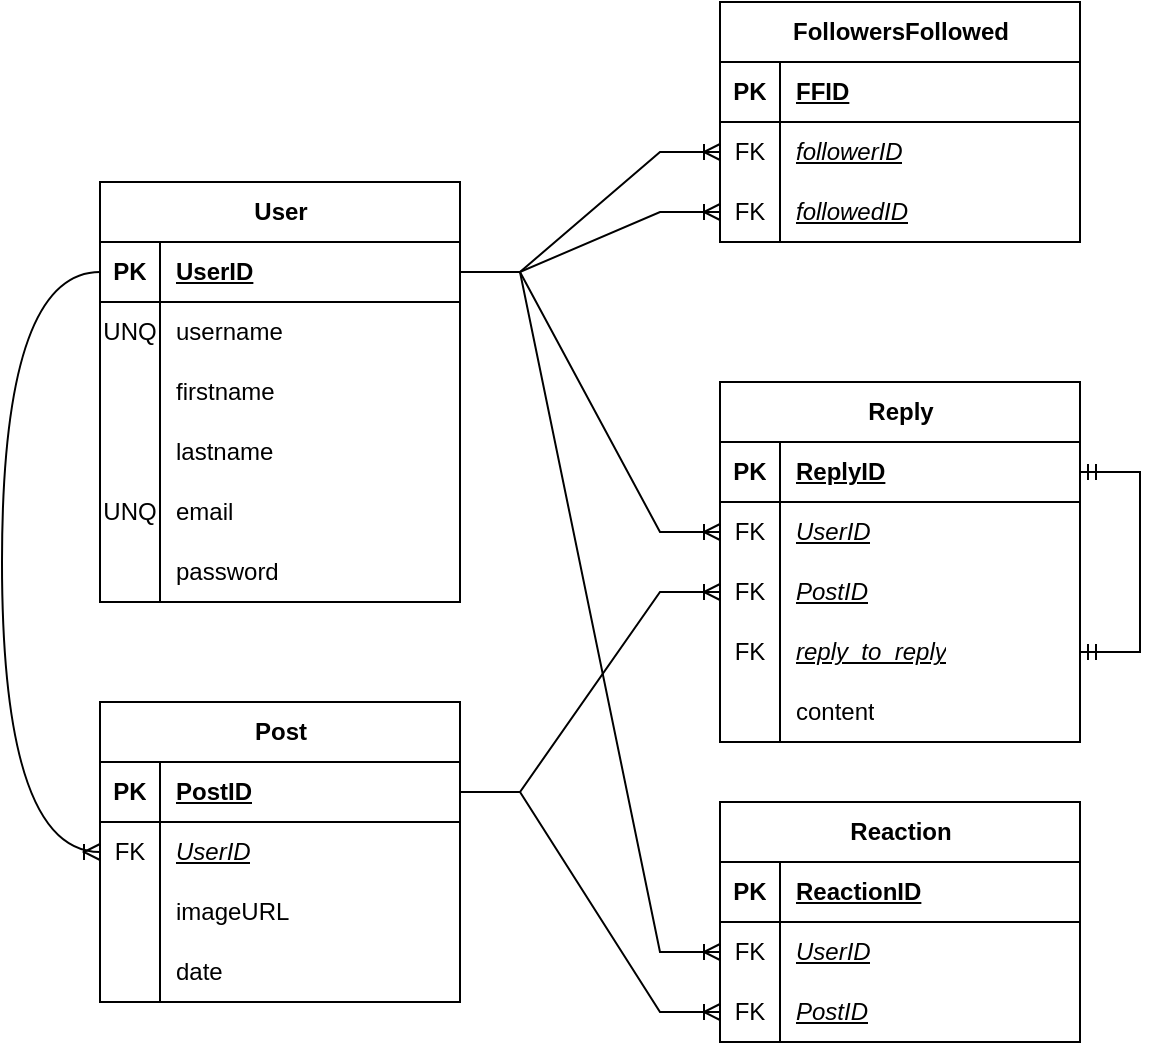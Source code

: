 <mxfile version="21.3.2" type="device">
  <diagram name="Pagina-1" id="8o9Vikc1KvdpfYTosgna">
    <mxGraphModel dx="1235" dy="646" grid="1" gridSize="10" guides="1" tooltips="1" connect="1" arrows="1" fold="1" page="1" pageScale="1" pageWidth="827" pageHeight="1169" math="0" shadow="0">
      <root>
        <mxCell id="0" />
        <mxCell id="1" parent="0" />
        <mxCell id="m_NTO1D1kkKOVjsOY4gv-1" value="User" style="shape=table;startSize=30;container=1;collapsible=1;childLayout=tableLayout;fixedRows=1;rowLines=0;fontStyle=1;align=center;resizeLast=1;html=1;" vertex="1" parent="1">
          <mxGeometry x="169" y="200" width="180" height="210" as="geometry" />
        </mxCell>
        <mxCell id="m_NTO1D1kkKOVjsOY4gv-2" value="" style="shape=tableRow;horizontal=0;startSize=0;swimlaneHead=0;swimlaneBody=0;fillColor=none;collapsible=0;dropTarget=0;points=[[0,0.5],[1,0.5]];portConstraint=eastwest;top=0;left=0;right=0;bottom=1;" vertex="1" parent="m_NTO1D1kkKOVjsOY4gv-1">
          <mxGeometry y="30" width="180" height="30" as="geometry" />
        </mxCell>
        <mxCell id="m_NTO1D1kkKOVjsOY4gv-3" value="PK" style="shape=partialRectangle;connectable=0;fillColor=none;top=0;left=0;bottom=0;right=0;fontStyle=1;overflow=hidden;whiteSpace=wrap;html=1;" vertex="1" parent="m_NTO1D1kkKOVjsOY4gv-2">
          <mxGeometry width="30" height="30" as="geometry">
            <mxRectangle width="30" height="30" as="alternateBounds" />
          </mxGeometry>
        </mxCell>
        <mxCell id="m_NTO1D1kkKOVjsOY4gv-4" value="UserID" style="shape=partialRectangle;connectable=0;fillColor=none;top=0;left=0;bottom=0;right=0;align=left;spacingLeft=6;fontStyle=5;overflow=hidden;whiteSpace=wrap;html=1;" vertex="1" parent="m_NTO1D1kkKOVjsOY4gv-2">
          <mxGeometry x="30" width="150" height="30" as="geometry">
            <mxRectangle width="150" height="30" as="alternateBounds" />
          </mxGeometry>
        </mxCell>
        <mxCell id="m_NTO1D1kkKOVjsOY4gv-5" value="" style="shape=tableRow;horizontal=0;startSize=0;swimlaneHead=0;swimlaneBody=0;fillColor=none;collapsible=0;dropTarget=0;points=[[0,0.5],[1,0.5]];portConstraint=eastwest;top=0;left=0;right=0;bottom=0;" vertex="1" parent="m_NTO1D1kkKOVjsOY4gv-1">
          <mxGeometry y="60" width="180" height="30" as="geometry" />
        </mxCell>
        <mxCell id="m_NTO1D1kkKOVjsOY4gv-6" value="UNQ" style="shape=partialRectangle;connectable=0;fillColor=none;top=0;left=0;bottom=0;right=0;editable=1;overflow=hidden;whiteSpace=wrap;html=1;" vertex="1" parent="m_NTO1D1kkKOVjsOY4gv-5">
          <mxGeometry width="30" height="30" as="geometry">
            <mxRectangle width="30" height="30" as="alternateBounds" />
          </mxGeometry>
        </mxCell>
        <mxCell id="m_NTO1D1kkKOVjsOY4gv-7" value="username" style="shape=partialRectangle;connectable=0;fillColor=none;top=0;left=0;bottom=0;right=0;align=left;spacingLeft=6;overflow=hidden;whiteSpace=wrap;html=1;" vertex="1" parent="m_NTO1D1kkKOVjsOY4gv-5">
          <mxGeometry x="30" width="150" height="30" as="geometry">
            <mxRectangle width="150" height="30" as="alternateBounds" />
          </mxGeometry>
        </mxCell>
        <mxCell id="m_NTO1D1kkKOVjsOY4gv-8" value="" style="shape=tableRow;horizontal=0;startSize=0;swimlaneHead=0;swimlaneBody=0;fillColor=none;collapsible=0;dropTarget=0;points=[[0,0.5],[1,0.5]];portConstraint=eastwest;top=0;left=0;right=0;bottom=0;" vertex="1" parent="m_NTO1D1kkKOVjsOY4gv-1">
          <mxGeometry y="90" width="180" height="30" as="geometry" />
        </mxCell>
        <mxCell id="m_NTO1D1kkKOVjsOY4gv-9" value="" style="shape=partialRectangle;connectable=0;fillColor=none;top=0;left=0;bottom=0;right=0;editable=1;overflow=hidden;whiteSpace=wrap;html=1;" vertex="1" parent="m_NTO1D1kkKOVjsOY4gv-8">
          <mxGeometry width="30" height="30" as="geometry">
            <mxRectangle width="30" height="30" as="alternateBounds" />
          </mxGeometry>
        </mxCell>
        <mxCell id="m_NTO1D1kkKOVjsOY4gv-10" value="firstname" style="shape=partialRectangle;connectable=0;fillColor=none;top=0;left=0;bottom=0;right=0;align=left;spacingLeft=6;overflow=hidden;whiteSpace=wrap;html=1;" vertex="1" parent="m_NTO1D1kkKOVjsOY4gv-8">
          <mxGeometry x="30" width="150" height="30" as="geometry">
            <mxRectangle width="150" height="30" as="alternateBounds" />
          </mxGeometry>
        </mxCell>
        <mxCell id="m_NTO1D1kkKOVjsOY4gv-11" value="" style="shape=tableRow;horizontal=0;startSize=0;swimlaneHead=0;swimlaneBody=0;fillColor=none;collapsible=0;dropTarget=0;points=[[0,0.5],[1,0.5]];portConstraint=eastwest;top=0;left=0;right=0;bottom=0;" vertex="1" parent="m_NTO1D1kkKOVjsOY4gv-1">
          <mxGeometry y="120" width="180" height="30" as="geometry" />
        </mxCell>
        <mxCell id="m_NTO1D1kkKOVjsOY4gv-12" value="" style="shape=partialRectangle;connectable=0;fillColor=none;top=0;left=0;bottom=0;right=0;editable=1;overflow=hidden;whiteSpace=wrap;html=1;" vertex="1" parent="m_NTO1D1kkKOVjsOY4gv-11">
          <mxGeometry width="30" height="30" as="geometry">
            <mxRectangle width="30" height="30" as="alternateBounds" />
          </mxGeometry>
        </mxCell>
        <mxCell id="m_NTO1D1kkKOVjsOY4gv-13" value="lastname" style="shape=partialRectangle;connectable=0;fillColor=none;top=0;left=0;bottom=0;right=0;align=left;spacingLeft=6;overflow=hidden;whiteSpace=wrap;html=1;" vertex="1" parent="m_NTO1D1kkKOVjsOY4gv-11">
          <mxGeometry x="30" width="150" height="30" as="geometry">
            <mxRectangle width="150" height="30" as="alternateBounds" />
          </mxGeometry>
        </mxCell>
        <mxCell id="m_NTO1D1kkKOVjsOY4gv-15" value="" style="shape=tableRow;horizontal=0;startSize=0;swimlaneHead=0;swimlaneBody=0;fillColor=none;collapsible=0;dropTarget=0;points=[[0,0.5],[1,0.5]];portConstraint=eastwest;top=0;left=0;right=0;bottom=0;" vertex="1" parent="m_NTO1D1kkKOVjsOY4gv-1">
          <mxGeometry y="150" width="180" height="30" as="geometry" />
        </mxCell>
        <mxCell id="m_NTO1D1kkKOVjsOY4gv-16" value="UNQ" style="shape=partialRectangle;connectable=0;fillColor=none;top=0;left=0;bottom=0;right=0;editable=1;overflow=hidden;whiteSpace=wrap;html=1;" vertex="1" parent="m_NTO1D1kkKOVjsOY4gv-15">
          <mxGeometry width="30" height="30" as="geometry">
            <mxRectangle width="30" height="30" as="alternateBounds" />
          </mxGeometry>
        </mxCell>
        <mxCell id="m_NTO1D1kkKOVjsOY4gv-17" value="email" style="shape=partialRectangle;connectable=0;fillColor=none;top=0;left=0;bottom=0;right=0;align=left;spacingLeft=6;overflow=hidden;whiteSpace=wrap;html=1;" vertex="1" parent="m_NTO1D1kkKOVjsOY4gv-15">
          <mxGeometry x="30" width="150" height="30" as="geometry">
            <mxRectangle width="150" height="30" as="alternateBounds" />
          </mxGeometry>
        </mxCell>
        <mxCell id="m_NTO1D1kkKOVjsOY4gv-18" value="" style="shape=tableRow;horizontal=0;startSize=0;swimlaneHead=0;swimlaneBody=0;fillColor=none;collapsible=0;dropTarget=0;points=[[0,0.5],[1,0.5]];portConstraint=eastwest;top=0;left=0;right=0;bottom=0;" vertex="1" parent="m_NTO1D1kkKOVjsOY4gv-1">
          <mxGeometry y="180" width="180" height="30" as="geometry" />
        </mxCell>
        <mxCell id="m_NTO1D1kkKOVjsOY4gv-19" value="" style="shape=partialRectangle;connectable=0;fillColor=none;top=0;left=0;bottom=0;right=0;editable=1;overflow=hidden;whiteSpace=wrap;html=1;" vertex="1" parent="m_NTO1D1kkKOVjsOY4gv-18">
          <mxGeometry width="30" height="30" as="geometry">
            <mxRectangle width="30" height="30" as="alternateBounds" />
          </mxGeometry>
        </mxCell>
        <mxCell id="m_NTO1D1kkKOVjsOY4gv-20" value="password" style="shape=partialRectangle;connectable=0;fillColor=none;top=0;left=0;bottom=0;right=0;align=left;spacingLeft=6;overflow=hidden;whiteSpace=wrap;html=1;" vertex="1" parent="m_NTO1D1kkKOVjsOY4gv-18">
          <mxGeometry x="30" width="150" height="30" as="geometry">
            <mxRectangle width="150" height="30" as="alternateBounds" />
          </mxGeometry>
        </mxCell>
        <mxCell id="m_NTO1D1kkKOVjsOY4gv-27" value="Post" style="shape=table;startSize=30;container=1;collapsible=1;childLayout=tableLayout;fixedRows=1;rowLines=0;fontStyle=1;align=center;resizeLast=1;html=1;" vertex="1" parent="1">
          <mxGeometry x="169" y="460" width="180" height="150" as="geometry" />
        </mxCell>
        <mxCell id="m_NTO1D1kkKOVjsOY4gv-28" value="" style="shape=tableRow;horizontal=0;startSize=0;swimlaneHead=0;swimlaneBody=0;fillColor=none;collapsible=0;dropTarget=0;points=[[0,0.5],[1,0.5]];portConstraint=eastwest;top=0;left=0;right=0;bottom=1;" vertex="1" parent="m_NTO1D1kkKOVjsOY4gv-27">
          <mxGeometry y="30" width="180" height="30" as="geometry" />
        </mxCell>
        <mxCell id="m_NTO1D1kkKOVjsOY4gv-29" value="PK" style="shape=partialRectangle;connectable=0;fillColor=none;top=0;left=0;bottom=0;right=0;fontStyle=1;overflow=hidden;whiteSpace=wrap;html=1;" vertex="1" parent="m_NTO1D1kkKOVjsOY4gv-28">
          <mxGeometry width="30" height="30" as="geometry">
            <mxRectangle width="30" height="30" as="alternateBounds" />
          </mxGeometry>
        </mxCell>
        <mxCell id="m_NTO1D1kkKOVjsOY4gv-30" value="PostID" style="shape=partialRectangle;connectable=0;fillColor=none;top=0;left=0;bottom=0;right=0;align=left;spacingLeft=6;fontStyle=5;overflow=hidden;whiteSpace=wrap;html=1;" vertex="1" parent="m_NTO1D1kkKOVjsOY4gv-28">
          <mxGeometry x="30" width="150" height="30" as="geometry">
            <mxRectangle width="150" height="30" as="alternateBounds" />
          </mxGeometry>
        </mxCell>
        <mxCell id="m_NTO1D1kkKOVjsOY4gv-31" value="" style="shape=tableRow;horizontal=0;startSize=0;swimlaneHead=0;swimlaneBody=0;fillColor=none;collapsible=0;dropTarget=0;points=[[0,0.5],[1,0.5]];portConstraint=eastwest;top=0;left=0;right=0;bottom=0;" vertex="1" parent="m_NTO1D1kkKOVjsOY4gv-27">
          <mxGeometry y="60" width="180" height="30" as="geometry" />
        </mxCell>
        <mxCell id="m_NTO1D1kkKOVjsOY4gv-32" value="FK" style="shape=partialRectangle;connectable=0;fillColor=none;top=0;left=0;bottom=0;right=0;editable=1;overflow=hidden;whiteSpace=wrap;html=1;" vertex="1" parent="m_NTO1D1kkKOVjsOY4gv-31">
          <mxGeometry width="30" height="30" as="geometry">
            <mxRectangle width="30" height="30" as="alternateBounds" />
          </mxGeometry>
        </mxCell>
        <mxCell id="m_NTO1D1kkKOVjsOY4gv-33" value="&lt;i&gt;&lt;u&gt;UserID&lt;/u&gt;&lt;/i&gt;" style="shape=partialRectangle;connectable=0;fillColor=none;top=0;left=0;bottom=0;right=0;align=left;spacingLeft=6;overflow=hidden;whiteSpace=wrap;html=1;" vertex="1" parent="m_NTO1D1kkKOVjsOY4gv-31">
          <mxGeometry x="30" width="150" height="30" as="geometry">
            <mxRectangle width="150" height="30" as="alternateBounds" />
          </mxGeometry>
        </mxCell>
        <mxCell id="m_NTO1D1kkKOVjsOY4gv-34" value="" style="shape=tableRow;horizontal=0;startSize=0;swimlaneHead=0;swimlaneBody=0;fillColor=none;collapsible=0;dropTarget=0;points=[[0,0.5],[1,0.5]];portConstraint=eastwest;top=0;left=0;right=0;bottom=0;" vertex="1" parent="m_NTO1D1kkKOVjsOY4gv-27">
          <mxGeometry y="90" width="180" height="30" as="geometry" />
        </mxCell>
        <mxCell id="m_NTO1D1kkKOVjsOY4gv-35" value="" style="shape=partialRectangle;connectable=0;fillColor=none;top=0;left=0;bottom=0;right=0;editable=1;overflow=hidden;whiteSpace=wrap;html=1;" vertex="1" parent="m_NTO1D1kkKOVjsOY4gv-34">
          <mxGeometry width="30" height="30" as="geometry">
            <mxRectangle width="30" height="30" as="alternateBounds" />
          </mxGeometry>
        </mxCell>
        <mxCell id="m_NTO1D1kkKOVjsOY4gv-36" value="imageURL" style="shape=partialRectangle;connectable=0;fillColor=none;top=0;left=0;bottom=0;right=0;align=left;spacingLeft=6;overflow=hidden;whiteSpace=wrap;html=1;" vertex="1" parent="m_NTO1D1kkKOVjsOY4gv-34">
          <mxGeometry x="30" width="150" height="30" as="geometry">
            <mxRectangle width="150" height="30" as="alternateBounds" />
          </mxGeometry>
        </mxCell>
        <mxCell id="m_NTO1D1kkKOVjsOY4gv-37" value="" style="shape=tableRow;horizontal=0;startSize=0;swimlaneHead=0;swimlaneBody=0;fillColor=none;collapsible=0;dropTarget=0;points=[[0,0.5],[1,0.5]];portConstraint=eastwest;top=0;left=0;right=0;bottom=0;" vertex="1" parent="m_NTO1D1kkKOVjsOY4gv-27">
          <mxGeometry y="120" width="180" height="30" as="geometry" />
        </mxCell>
        <mxCell id="m_NTO1D1kkKOVjsOY4gv-38" value="" style="shape=partialRectangle;connectable=0;fillColor=none;top=0;left=0;bottom=0;right=0;editable=1;overflow=hidden;whiteSpace=wrap;html=1;" vertex="1" parent="m_NTO1D1kkKOVjsOY4gv-37">
          <mxGeometry width="30" height="30" as="geometry">
            <mxRectangle width="30" height="30" as="alternateBounds" />
          </mxGeometry>
        </mxCell>
        <mxCell id="m_NTO1D1kkKOVjsOY4gv-39" value="date" style="shape=partialRectangle;connectable=0;fillColor=none;top=0;left=0;bottom=0;right=0;align=left;spacingLeft=6;overflow=hidden;whiteSpace=wrap;html=1;" vertex="1" parent="m_NTO1D1kkKOVjsOY4gv-37">
          <mxGeometry x="30" width="150" height="30" as="geometry">
            <mxRectangle width="150" height="30" as="alternateBounds" />
          </mxGeometry>
        </mxCell>
        <mxCell id="m_NTO1D1kkKOVjsOY4gv-46" value="Reaction" style="shape=table;startSize=30;container=1;collapsible=1;childLayout=tableLayout;fixedRows=1;rowLines=0;fontStyle=1;align=center;resizeLast=1;html=1;" vertex="1" parent="1">
          <mxGeometry x="479" y="510" width="180" height="120" as="geometry" />
        </mxCell>
        <mxCell id="m_NTO1D1kkKOVjsOY4gv-47" value="" style="shape=tableRow;horizontal=0;startSize=0;swimlaneHead=0;swimlaneBody=0;fillColor=none;collapsible=0;dropTarget=0;points=[[0,0.5],[1,0.5]];portConstraint=eastwest;top=0;left=0;right=0;bottom=1;" vertex="1" parent="m_NTO1D1kkKOVjsOY4gv-46">
          <mxGeometry y="30" width="180" height="30" as="geometry" />
        </mxCell>
        <mxCell id="m_NTO1D1kkKOVjsOY4gv-48" value="PK" style="shape=partialRectangle;connectable=0;fillColor=none;top=0;left=0;bottom=0;right=0;fontStyle=1;overflow=hidden;whiteSpace=wrap;html=1;" vertex="1" parent="m_NTO1D1kkKOVjsOY4gv-47">
          <mxGeometry width="30" height="30" as="geometry">
            <mxRectangle width="30" height="30" as="alternateBounds" />
          </mxGeometry>
        </mxCell>
        <mxCell id="m_NTO1D1kkKOVjsOY4gv-49" value="ReactionID" style="shape=partialRectangle;connectable=0;fillColor=none;top=0;left=0;bottom=0;right=0;align=left;spacingLeft=6;fontStyle=5;overflow=hidden;whiteSpace=wrap;html=1;" vertex="1" parent="m_NTO1D1kkKOVjsOY4gv-47">
          <mxGeometry x="30" width="150" height="30" as="geometry">
            <mxRectangle width="150" height="30" as="alternateBounds" />
          </mxGeometry>
        </mxCell>
        <mxCell id="m_NTO1D1kkKOVjsOY4gv-50" value="" style="shape=tableRow;horizontal=0;startSize=0;swimlaneHead=0;swimlaneBody=0;fillColor=none;collapsible=0;dropTarget=0;points=[[0,0.5],[1,0.5]];portConstraint=eastwest;top=0;left=0;right=0;bottom=0;" vertex="1" parent="m_NTO1D1kkKOVjsOY4gv-46">
          <mxGeometry y="60" width="180" height="30" as="geometry" />
        </mxCell>
        <mxCell id="m_NTO1D1kkKOVjsOY4gv-51" value="FK" style="shape=partialRectangle;connectable=0;fillColor=none;top=0;left=0;bottom=0;right=0;editable=1;overflow=hidden;whiteSpace=wrap;html=1;" vertex="1" parent="m_NTO1D1kkKOVjsOY4gv-50">
          <mxGeometry width="30" height="30" as="geometry">
            <mxRectangle width="30" height="30" as="alternateBounds" />
          </mxGeometry>
        </mxCell>
        <mxCell id="m_NTO1D1kkKOVjsOY4gv-52" value="&lt;i&gt;&lt;u&gt;UserID&lt;/u&gt;&lt;/i&gt;" style="shape=partialRectangle;connectable=0;fillColor=none;top=0;left=0;bottom=0;right=0;align=left;spacingLeft=6;overflow=hidden;whiteSpace=wrap;html=1;" vertex="1" parent="m_NTO1D1kkKOVjsOY4gv-50">
          <mxGeometry x="30" width="150" height="30" as="geometry">
            <mxRectangle width="150" height="30" as="alternateBounds" />
          </mxGeometry>
        </mxCell>
        <mxCell id="m_NTO1D1kkKOVjsOY4gv-56" value="" style="shape=tableRow;horizontal=0;startSize=0;swimlaneHead=0;swimlaneBody=0;fillColor=none;collapsible=0;dropTarget=0;points=[[0,0.5],[1,0.5]];portConstraint=eastwest;top=0;left=0;right=0;bottom=0;" vertex="1" parent="m_NTO1D1kkKOVjsOY4gv-46">
          <mxGeometry y="90" width="180" height="30" as="geometry" />
        </mxCell>
        <mxCell id="m_NTO1D1kkKOVjsOY4gv-57" value="FK" style="shape=partialRectangle;connectable=0;fillColor=none;top=0;left=0;bottom=0;right=0;editable=1;overflow=hidden;whiteSpace=wrap;html=1;" vertex="1" parent="m_NTO1D1kkKOVjsOY4gv-56">
          <mxGeometry width="30" height="30" as="geometry">
            <mxRectangle width="30" height="30" as="alternateBounds" />
          </mxGeometry>
        </mxCell>
        <mxCell id="m_NTO1D1kkKOVjsOY4gv-58" value="&lt;i&gt;&lt;u&gt;PostID&lt;/u&gt;&lt;/i&gt;" style="shape=partialRectangle;connectable=0;fillColor=none;top=0;left=0;bottom=0;right=0;align=left;spacingLeft=6;overflow=hidden;whiteSpace=wrap;html=1;" vertex="1" parent="m_NTO1D1kkKOVjsOY4gv-56">
          <mxGeometry x="30" width="150" height="30" as="geometry">
            <mxRectangle width="150" height="30" as="alternateBounds" />
          </mxGeometry>
        </mxCell>
        <mxCell id="m_NTO1D1kkKOVjsOY4gv-73" value="Reply" style="shape=table;startSize=30;container=1;collapsible=1;childLayout=tableLayout;fixedRows=1;rowLines=0;fontStyle=1;align=center;resizeLast=1;html=1;" vertex="1" parent="1">
          <mxGeometry x="479" y="300" width="180" height="180" as="geometry" />
        </mxCell>
        <mxCell id="m_NTO1D1kkKOVjsOY4gv-74" value="" style="shape=tableRow;horizontal=0;startSize=0;swimlaneHead=0;swimlaneBody=0;fillColor=none;collapsible=0;dropTarget=0;points=[[0,0.5],[1,0.5]];portConstraint=eastwest;top=0;left=0;right=0;bottom=1;" vertex="1" parent="m_NTO1D1kkKOVjsOY4gv-73">
          <mxGeometry y="30" width="180" height="30" as="geometry" />
        </mxCell>
        <mxCell id="m_NTO1D1kkKOVjsOY4gv-75" value="PK" style="shape=partialRectangle;connectable=0;fillColor=none;top=0;left=0;bottom=0;right=0;fontStyle=1;overflow=hidden;whiteSpace=wrap;html=1;" vertex="1" parent="m_NTO1D1kkKOVjsOY4gv-74">
          <mxGeometry width="30" height="30" as="geometry">
            <mxRectangle width="30" height="30" as="alternateBounds" />
          </mxGeometry>
        </mxCell>
        <mxCell id="m_NTO1D1kkKOVjsOY4gv-76" value="ReplyID" style="shape=partialRectangle;connectable=0;fillColor=none;top=0;left=0;bottom=0;right=0;align=left;spacingLeft=6;fontStyle=5;overflow=hidden;whiteSpace=wrap;html=1;" vertex="1" parent="m_NTO1D1kkKOVjsOY4gv-74">
          <mxGeometry x="30" width="150" height="30" as="geometry">
            <mxRectangle width="150" height="30" as="alternateBounds" />
          </mxGeometry>
        </mxCell>
        <mxCell id="m_NTO1D1kkKOVjsOY4gv-77" value="" style="shape=tableRow;horizontal=0;startSize=0;swimlaneHead=0;swimlaneBody=0;fillColor=none;collapsible=0;dropTarget=0;points=[[0,0.5],[1,0.5]];portConstraint=eastwest;top=0;left=0;right=0;bottom=0;" vertex="1" parent="m_NTO1D1kkKOVjsOY4gv-73">
          <mxGeometry y="60" width="180" height="30" as="geometry" />
        </mxCell>
        <mxCell id="m_NTO1D1kkKOVjsOY4gv-78" value="FK" style="shape=partialRectangle;connectable=0;fillColor=none;top=0;left=0;bottom=0;right=0;editable=1;overflow=hidden;whiteSpace=wrap;html=1;" vertex="1" parent="m_NTO1D1kkKOVjsOY4gv-77">
          <mxGeometry width="30" height="30" as="geometry">
            <mxRectangle width="30" height="30" as="alternateBounds" />
          </mxGeometry>
        </mxCell>
        <mxCell id="m_NTO1D1kkKOVjsOY4gv-79" value="&lt;i&gt;&lt;u&gt;UserID&lt;/u&gt;&lt;/i&gt;" style="shape=partialRectangle;connectable=0;fillColor=none;top=0;left=0;bottom=0;right=0;align=left;spacingLeft=6;overflow=hidden;whiteSpace=wrap;html=1;" vertex="1" parent="m_NTO1D1kkKOVjsOY4gv-77">
          <mxGeometry x="30" width="150" height="30" as="geometry">
            <mxRectangle width="150" height="30" as="alternateBounds" />
          </mxGeometry>
        </mxCell>
        <mxCell id="m_NTO1D1kkKOVjsOY4gv-80" value="" style="shape=tableRow;horizontal=0;startSize=0;swimlaneHead=0;swimlaneBody=0;fillColor=none;collapsible=0;dropTarget=0;points=[[0,0.5],[1,0.5]];portConstraint=eastwest;top=0;left=0;right=0;bottom=0;" vertex="1" parent="m_NTO1D1kkKOVjsOY4gv-73">
          <mxGeometry y="90" width="180" height="30" as="geometry" />
        </mxCell>
        <mxCell id="m_NTO1D1kkKOVjsOY4gv-81" value="FK" style="shape=partialRectangle;connectable=0;fillColor=none;top=0;left=0;bottom=0;right=0;editable=1;overflow=hidden;whiteSpace=wrap;html=1;" vertex="1" parent="m_NTO1D1kkKOVjsOY4gv-80">
          <mxGeometry width="30" height="30" as="geometry">
            <mxRectangle width="30" height="30" as="alternateBounds" />
          </mxGeometry>
        </mxCell>
        <mxCell id="m_NTO1D1kkKOVjsOY4gv-82" value="&lt;i&gt;&lt;u&gt;PostID&lt;/u&gt;&lt;/i&gt;" style="shape=partialRectangle;connectable=0;fillColor=none;top=0;left=0;bottom=0;right=0;align=left;spacingLeft=6;overflow=hidden;whiteSpace=wrap;html=1;" vertex="1" parent="m_NTO1D1kkKOVjsOY4gv-80">
          <mxGeometry x="30" width="150" height="30" as="geometry">
            <mxRectangle width="150" height="30" as="alternateBounds" />
          </mxGeometry>
        </mxCell>
        <mxCell id="m_NTO1D1kkKOVjsOY4gv-83" value="" style="shape=tableRow;horizontal=0;startSize=0;swimlaneHead=0;swimlaneBody=0;fillColor=none;collapsible=0;dropTarget=0;points=[[0,0.5],[1,0.5]];portConstraint=eastwest;top=0;left=0;right=0;bottom=0;" vertex="1" parent="m_NTO1D1kkKOVjsOY4gv-73">
          <mxGeometry y="120" width="180" height="30" as="geometry" />
        </mxCell>
        <mxCell id="m_NTO1D1kkKOVjsOY4gv-84" value="FK" style="shape=partialRectangle;connectable=0;fillColor=none;top=0;left=0;bottom=0;right=0;editable=1;overflow=hidden;whiteSpace=wrap;html=1;" vertex="1" parent="m_NTO1D1kkKOVjsOY4gv-83">
          <mxGeometry width="30" height="30" as="geometry">
            <mxRectangle width="30" height="30" as="alternateBounds" />
          </mxGeometry>
        </mxCell>
        <mxCell id="m_NTO1D1kkKOVjsOY4gv-85" value="&lt;i&gt;&lt;u&gt;reply_to_reply&lt;/u&gt;&lt;/i&gt;" style="shape=partialRectangle;connectable=0;fillColor=none;top=0;left=0;bottom=0;right=0;align=left;spacingLeft=6;overflow=hidden;whiteSpace=wrap;html=1;" vertex="1" parent="m_NTO1D1kkKOVjsOY4gv-83">
          <mxGeometry x="30" width="150" height="30" as="geometry">
            <mxRectangle width="150" height="30" as="alternateBounds" />
          </mxGeometry>
        </mxCell>
        <mxCell id="m_NTO1D1kkKOVjsOY4gv-91" value="" style="shape=tableRow;horizontal=0;startSize=0;swimlaneHead=0;swimlaneBody=0;fillColor=none;collapsible=0;dropTarget=0;points=[[0,0.5],[1,0.5]];portConstraint=eastwest;top=0;left=0;right=0;bottom=0;" vertex="1" parent="m_NTO1D1kkKOVjsOY4gv-73">
          <mxGeometry y="150" width="180" height="30" as="geometry" />
        </mxCell>
        <mxCell id="m_NTO1D1kkKOVjsOY4gv-92" value="" style="shape=partialRectangle;connectable=0;fillColor=none;top=0;left=0;bottom=0;right=0;editable=1;overflow=hidden;whiteSpace=wrap;html=1;" vertex="1" parent="m_NTO1D1kkKOVjsOY4gv-91">
          <mxGeometry width="30" height="30" as="geometry">
            <mxRectangle width="30" height="30" as="alternateBounds" />
          </mxGeometry>
        </mxCell>
        <mxCell id="m_NTO1D1kkKOVjsOY4gv-93" value="content" style="shape=partialRectangle;connectable=0;fillColor=none;top=0;left=0;bottom=0;right=0;align=left;spacingLeft=6;overflow=hidden;whiteSpace=wrap;html=1;" vertex="1" parent="m_NTO1D1kkKOVjsOY4gv-91">
          <mxGeometry x="30" width="150" height="30" as="geometry">
            <mxRectangle width="150" height="30" as="alternateBounds" />
          </mxGeometry>
        </mxCell>
        <mxCell id="m_NTO1D1kkKOVjsOY4gv-94" value="" style="edgeStyle=entityRelationEdgeStyle;fontSize=12;html=1;endArrow=ERmandOne;startArrow=ERmandOne;rounded=0;entryX=1;entryY=0.5;entryDx=0;entryDy=0;exitX=1;exitY=0.5;exitDx=0;exitDy=0;" edge="1" parent="m_NTO1D1kkKOVjsOY4gv-73" source="m_NTO1D1kkKOVjsOY4gv-83" target="m_NTO1D1kkKOVjsOY4gv-74">
          <mxGeometry width="100" height="100" relative="1" as="geometry">
            <mxPoint x="200" y="360" as="sourcePoint" />
            <mxPoint x="300" y="260" as="targetPoint" />
          </mxGeometry>
        </mxCell>
        <mxCell id="m_NTO1D1kkKOVjsOY4gv-90" value="" style="edgeStyle=entityRelationEdgeStyle;fontSize=12;html=1;endArrow=ERoneToMany;rounded=0;entryX=0;entryY=0.5;entryDx=0;entryDy=0;" edge="1" parent="1" source="m_NTO1D1kkKOVjsOY4gv-2" target="m_NTO1D1kkKOVjsOY4gv-77">
          <mxGeometry width="100" height="100" relative="1" as="geometry">
            <mxPoint x="519" y="410" as="sourcePoint" />
            <mxPoint x="419" y="510" as="targetPoint" />
          </mxGeometry>
        </mxCell>
        <mxCell id="m_NTO1D1kkKOVjsOY4gv-97" value="" style="edgeStyle=entityRelationEdgeStyle;fontSize=12;html=1;endArrow=ERoneToMany;rounded=0;entryX=0;entryY=0.5;entryDx=0;entryDy=0;exitX=1;exitY=0.5;exitDx=0;exitDy=0;" edge="1" parent="1" source="m_NTO1D1kkKOVjsOY4gv-28" target="m_NTO1D1kkKOVjsOY4gv-80">
          <mxGeometry width="100" height="100" relative="1" as="geometry">
            <mxPoint x="429" y="450" as="sourcePoint" />
            <mxPoint x="459" y="650" as="targetPoint" />
          </mxGeometry>
        </mxCell>
        <mxCell id="m_NTO1D1kkKOVjsOY4gv-99" value="" style="edgeStyle=entityRelationEdgeStyle;fontSize=12;html=1;endArrow=ERoneToMany;rounded=0;entryX=0;entryY=0.5;entryDx=0;entryDy=0;exitX=1;exitY=0.5;exitDx=0;exitDy=0;" edge="1" parent="1" source="m_NTO1D1kkKOVjsOY4gv-28" target="m_NTO1D1kkKOVjsOY4gv-56">
          <mxGeometry width="100" height="100" relative="1" as="geometry">
            <mxPoint x="339" y="650" as="sourcePoint" />
            <mxPoint x="469" y="550" as="targetPoint" />
          </mxGeometry>
        </mxCell>
        <mxCell id="m_NTO1D1kkKOVjsOY4gv-100" value="" style="edgeStyle=entityRelationEdgeStyle;fontSize=12;html=1;endArrow=ERoneToMany;rounded=0;entryX=0;entryY=0.5;entryDx=0;entryDy=0;exitX=1;exitY=0.5;exitDx=0;exitDy=0;" edge="1" parent="1" source="m_NTO1D1kkKOVjsOY4gv-2" target="m_NTO1D1kkKOVjsOY4gv-50">
          <mxGeometry width="100" height="100" relative="1" as="geometry">
            <mxPoint x="339" y="400" as="sourcePoint" />
            <mxPoint x="469" y="530" as="targetPoint" />
          </mxGeometry>
        </mxCell>
        <mxCell id="m_NTO1D1kkKOVjsOY4gv-102" value="" style="edgeStyle=orthogonalEdgeStyle;fontSize=12;html=1;endArrow=ERoneToMany;rounded=0;curved=1;exitX=0;exitY=0.5;exitDx=0;exitDy=0;entryX=0;entryY=0.5;entryDx=0;entryDy=0;" edge="1" parent="1" source="m_NTO1D1kkKOVjsOY4gv-2" target="m_NTO1D1kkKOVjsOY4gv-31">
          <mxGeometry width="100" height="100" relative="1" as="geometry">
            <mxPoint x="109" y="340" as="sourcePoint" />
            <mxPoint x="119" y="520" as="targetPoint" />
            <Array as="points">
              <mxPoint x="120" y="245" />
              <mxPoint x="120" y="535" />
            </Array>
          </mxGeometry>
        </mxCell>
        <mxCell id="m_NTO1D1kkKOVjsOY4gv-104" value="FollowersFollowed" style="shape=table;startSize=30;container=1;collapsible=1;childLayout=tableLayout;fixedRows=1;rowLines=0;fontStyle=1;align=center;resizeLast=1;html=1;" vertex="1" parent="1">
          <mxGeometry x="479" y="110" width="180" height="120" as="geometry" />
        </mxCell>
        <mxCell id="m_NTO1D1kkKOVjsOY4gv-105" value="" style="shape=tableRow;horizontal=0;startSize=0;swimlaneHead=0;swimlaneBody=0;fillColor=none;collapsible=0;dropTarget=0;points=[[0,0.5],[1,0.5]];portConstraint=eastwest;top=0;left=0;right=0;bottom=1;" vertex="1" parent="m_NTO1D1kkKOVjsOY4gv-104">
          <mxGeometry y="30" width="180" height="30" as="geometry" />
        </mxCell>
        <mxCell id="m_NTO1D1kkKOVjsOY4gv-106" value="PK" style="shape=partialRectangle;connectable=0;fillColor=none;top=0;left=0;bottom=0;right=0;fontStyle=1;overflow=hidden;whiteSpace=wrap;html=1;" vertex="1" parent="m_NTO1D1kkKOVjsOY4gv-105">
          <mxGeometry width="30" height="30" as="geometry">
            <mxRectangle width="30" height="30" as="alternateBounds" />
          </mxGeometry>
        </mxCell>
        <mxCell id="m_NTO1D1kkKOVjsOY4gv-107" value="FFID" style="shape=partialRectangle;connectable=0;fillColor=none;top=0;left=0;bottom=0;right=0;align=left;spacingLeft=6;fontStyle=5;overflow=hidden;whiteSpace=wrap;html=1;" vertex="1" parent="m_NTO1D1kkKOVjsOY4gv-105">
          <mxGeometry x="30" width="150" height="30" as="geometry">
            <mxRectangle width="150" height="30" as="alternateBounds" />
          </mxGeometry>
        </mxCell>
        <mxCell id="m_NTO1D1kkKOVjsOY4gv-108" value="" style="shape=tableRow;horizontal=0;startSize=0;swimlaneHead=0;swimlaneBody=0;fillColor=none;collapsible=0;dropTarget=0;points=[[0,0.5],[1,0.5]];portConstraint=eastwest;top=0;left=0;right=0;bottom=0;" vertex="1" parent="m_NTO1D1kkKOVjsOY4gv-104">
          <mxGeometry y="60" width="180" height="30" as="geometry" />
        </mxCell>
        <mxCell id="m_NTO1D1kkKOVjsOY4gv-109" value="FK" style="shape=partialRectangle;connectable=0;fillColor=none;top=0;left=0;bottom=0;right=0;editable=1;overflow=hidden;whiteSpace=wrap;html=1;" vertex="1" parent="m_NTO1D1kkKOVjsOY4gv-108">
          <mxGeometry width="30" height="30" as="geometry">
            <mxRectangle width="30" height="30" as="alternateBounds" />
          </mxGeometry>
        </mxCell>
        <mxCell id="m_NTO1D1kkKOVjsOY4gv-110" value="&lt;i&gt;&lt;u&gt;followerID&lt;/u&gt;&lt;/i&gt;" style="shape=partialRectangle;connectable=0;fillColor=none;top=0;left=0;bottom=0;right=0;align=left;spacingLeft=6;overflow=hidden;whiteSpace=wrap;html=1;" vertex="1" parent="m_NTO1D1kkKOVjsOY4gv-108">
          <mxGeometry x="30" width="150" height="30" as="geometry">
            <mxRectangle width="150" height="30" as="alternateBounds" />
          </mxGeometry>
        </mxCell>
        <mxCell id="m_NTO1D1kkKOVjsOY4gv-111" value="" style="shape=tableRow;horizontal=0;startSize=0;swimlaneHead=0;swimlaneBody=0;fillColor=none;collapsible=0;dropTarget=0;points=[[0,0.5],[1,0.5]];portConstraint=eastwest;top=0;left=0;right=0;bottom=0;" vertex="1" parent="m_NTO1D1kkKOVjsOY4gv-104">
          <mxGeometry y="90" width="180" height="30" as="geometry" />
        </mxCell>
        <mxCell id="m_NTO1D1kkKOVjsOY4gv-112" value="FK" style="shape=partialRectangle;connectable=0;fillColor=none;top=0;left=0;bottom=0;right=0;editable=1;overflow=hidden;whiteSpace=wrap;html=1;" vertex="1" parent="m_NTO1D1kkKOVjsOY4gv-111">
          <mxGeometry width="30" height="30" as="geometry">
            <mxRectangle width="30" height="30" as="alternateBounds" />
          </mxGeometry>
        </mxCell>
        <mxCell id="m_NTO1D1kkKOVjsOY4gv-113" value="&lt;i&gt;&lt;u&gt;followedID&lt;/u&gt;&lt;/i&gt;" style="shape=partialRectangle;connectable=0;fillColor=none;top=0;left=0;bottom=0;right=0;align=left;spacingLeft=6;overflow=hidden;whiteSpace=wrap;html=1;" vertex="1" parent="m_NTO1D1kkKOVjsOY4gv-111">
          <mxGeometry x="30" width="150" height="30" as="geometry">
            <mxRectangle width="150" height="30" as="alternateBounds" />
          </mxGeometry>
        </mxCell>
        <mxCell id="m_NTO1D1kkKOVjsOY4gv-114" value="" style="edgeStyle=entityRelationEdgeStyle;fontSize=12;html=1;endArrow=ERoneToMany;rounded=0;entryX=0;entryY=0.5;entryDx=0;entryDy=0;exitX=1;exitY=0.5;exitDx=0;exitDy=0;" edge="1" parent="1" source="m_NTO1D1kkKOVjsOY4gv-2" target="m_NTO1D1kkKOVjsOY4gv-108">
          <mxGeometry width="100" height="100" relative="1" as="geometry">
            <mxPoint x="320" y="270" as="sourcePoint" />
            <mxPoint x="420" y="170" as="targetPoint" />
          </mxGeometry>
        </mxCell>
        <mxCell id="m_NTO1D1kkKOVjsOY4gv-115" value="" style="edgeStyle=entityRelationEdgeStyle;fontSize=12;html=1;endArrow=ERoneToMany;rounded=0;exitX=1;exitY=0.5;exitDx=0;exitDy=0;entryX=0;entryY=0.5;entryDx=0;entryDy=0;" edge="1" parent="1" source="m_NTO1D1kkKOVjsOY4gv-2" target="m_NTO1D1kkKOVjsOY4gv-111">
          <mxGeometry width="100" height="100" relative="1" as="geometry">
            <mxPoint x="410" y="430" as="sourcePoint" />
            <mxPoint x="510" y="330" as="targetPoint" />
          </mxGeometry>
        </mxCell>
      </root>
    </mxGraphModel>
  </diagram>
</mxfile>
